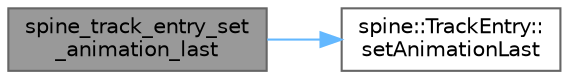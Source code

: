 digraph "spine_track_entry_set_animation_last"
{
 // LATEX_PDF_SIZE
  bgcolor="transparent";
  edge [fontname=Helvetica,fontsize=10,labelfontname=Helvetica,labelfontsize=10];
  node [fontname=Helvetica,fontsize=10,shape=box,height=0.2,width=0.4];
  rankdir="LR";
  Node1 [id="Node000001",label="spine_track_entry_set\l_animation_last",height=0.2,width=0.4,color="gray40", fillcolor="grey60", style="filled", fontcolor="black",tooltip=" "];
  Node1 -> Node2 [id="edge2_Node000001_Node000002",color="steelblue1",style="solid",tooltip=" "];
  Node2 [id="Node000002",label="spine::TrackEntry::\lsetAnimationLast",height=0.2,width=0.4,color="grey40", fillcolor="white", style="filled",URL="$classspine_1_1_track_entry.html#a5c37aaffd088c019a5559f59d061ce68",tooltip=" "];
}
